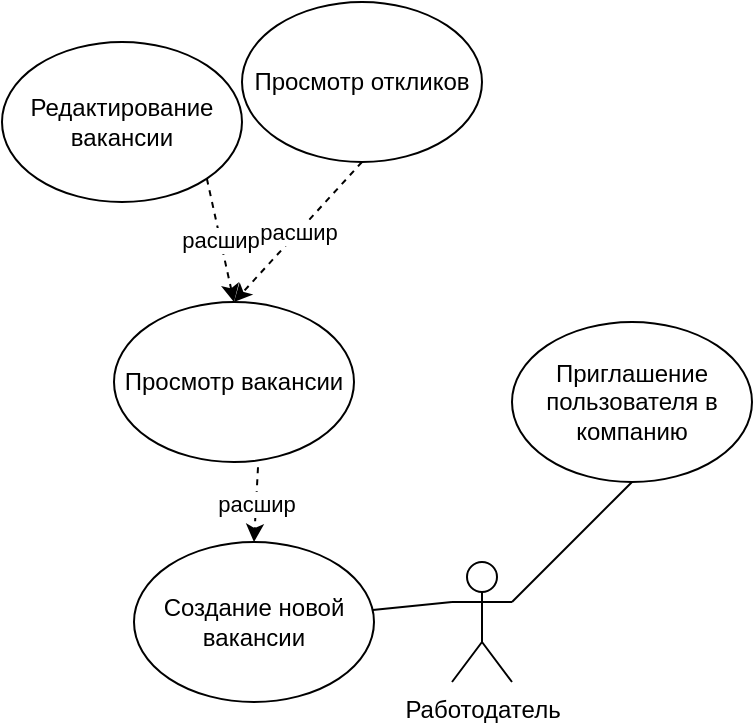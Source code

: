 <mxfile version="21.0.10" type="device"><diagram name="Страница 1" id="LibonlD2G3IDjWDweRp8"><mxGraphModel dx="713" dy="424" grid="1" gridSize="10" guides="1" tooltips="1" connect="1" arrows="1" fold="1" page="1" pageScale="1" pageWidth="827" pageHeight="1169" math="0" shadow="0"><root><mxCell id="0"/><mxCell id="1" parent="0"/><mxCell id="Ursjc7UdvTPuCgEqh8Cd-9" style="rounded=0;orthogonalLoop=1;jettySize=auto;html=1;exitX=0;exitY=0.333;exitDx=0;exitDy=0;exitPerimeter=0;endArrow=none;endFill=0;" edge="1" parent="1" source="Ursjc7UdvTPuCgEqh8Cd-1" target="Ursjc7UdvTPuCgEqh8Cd-2"><mxGeometry relative="1" as="geometry"/></mxCell><mxCell id="Ursjc7UdvTPuCgEqh8Cd-1" value="Работодатель" style="shape=umlActor;verticalLabelPosition=bottom;verticalAlign=top;html=1;outlineConnect=0;" vertex="1" parent="1"><mxGeometry x="399" y="370" width="30" height="60" as="geometry"/></mxCell><mxCell id="Ursjc7UdvTPuCgEqh8Cd-2" value="Создание новой вакансии" style="ellipse;whiteSpace=wrap;html=1;" vertex="1" parent="1"><mxGeometry x="240" y="360" width="120" height="80" as="geometry"/></mxCell><mxCell id="Ursjc7UdvTPuCgEqh8Cd-3" value="Просмотр вакансии" style="ellipse;whiteSpace=wrap;html=1;" vertex="1" parent="1"><mxGeometry x="230" y="240" width="120" height="80" as="geometry"/></mxCell><mxCell id="Ursjc7UdvTPuCgEqh8Cd-7" value="расшир" style="rounded=0;orthogonalLoop=1;jettySize=auto;html=1;exitX=1;exitY=1;exitDx=0;exitDy=0;entryX=0.5;entryY=0;entryDx=0;entryDy=0;dashed=1;" edge="1" parent="1" source="Ursjc7UdvTPuCgEqh8Cd-4" target="Ursjc7UdvTPuCgEqh8Cd-3"><mxGeometry relative="1" as="geometry"/></mxCell><mxCell id="Ursjc7UdvTPuCgEqh8Cd-4" value="Редактирование вакансии" style="ellipse;whiteSpace=wrap;html=1;" vertex="1" parent="1"><mxGeometry x="174" y="110" width="120" height="80" as="geometry"/></mxCell><mxCell id="Ursjc7UdvTPuCgEqh8Cd-8" value="расшир" style="rounded=0;orthogonalLoop=1;jettySize=auto;html=1;exitX=0.5;exitY=1;exitDx=0;exitDy=0;entryX=0.5;entryY=0;entryDx=0;entryDy=0;dashed=1;" edge="1" parent="1" source="Ursjc7UdvTPuCgEqh8Cd-5" target="Ursjc7UdvTPuCgEqh8Cd-3"><mxGeometry relative="1" as="geometry"/></mxCell><mxCell id="Ursjc7UdvTPuCgEqh8Cd-5" value="Просмотр откликов" style="ellipse;whiteSpace=wrap;html=1;" vertex="1" parent="1"><mxGeometry x="294" y="90" width="120" height="80" as="geometry"/></mxCell><mxCell id="Ursjc7UdvTPuCgEqh8Cd-10" value="расшир" style="rounded=0;orthogonalLoop=1;jettySize=auto;html=1;exitX=0.6;exitY=1.033;exitDx=0;exitDy=0;entryX=0.5;entryY=0;entryDx=0;entryDy=0;dashed=1;exitPerimeter=0;" edge="1" parent="1" source="Ursjc7UdvTPuCgEqh8Cd-3" target="Ursjc7UdvTPuCgEqh8Cd-2"><mxGeometry x="-0.001" relative="1" as="geometry"><mxPoint x="180" y="210" as="sourcePoint"/><mxPoint x="194" y="258" as="targetPoint"/><mxPoint as="offset"/></mxGeometry></mxCell><mxCell id="Ursjc7UdvTPuCgEqh8Cd-11" value="Приглашение пользователя в компанию" style="ellipse;whiteSpace=wrap;html=1;" vertex="1" parent="1"><mxGeometry x="429" y="250" width="120" height="80" as="geometry"/></mxCell><mxCell id="Ursjc7UdvTPuCgEqh8Cd-12" value="" style="endArrow=none;html=1;rounded=0;exitX=1;exitY=0.333;exitDx=0;exitDy=0;exitPerimeter=0;entryX=0.5;entryY=1;entryDx=0;entryDy=0;" edge="1" parent="1" source="Ursjc7UdvTPuCgEqh8Cd-1" target="Ursjc7UdvTPuCgEqh8Cd-11"><mxGeometry width="50" height="50" relative="1" as="geometry"><mxPoint x="320" y="340" as="sourcePoint"/><mxPoint x="370" y="290" as="targetPoint"/></mxGeometry></mxCell></root></mxGraphModel></diagram></mxfile>